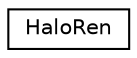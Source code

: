 digraph G
{
  edge [fontname="Helvetica",fontsize="10",labelfontname="Helvetica",labelfontsize="10"];
  node [fontname="Helvetica",fontsize="10",shape=record];
  rankdir=LR;
  Node1 [label="HaloRen",height=0.2,width=0.4,color="black", fillcolor="white", style="filled",URL="$d3/dad/structHaloRen.html"];
}
